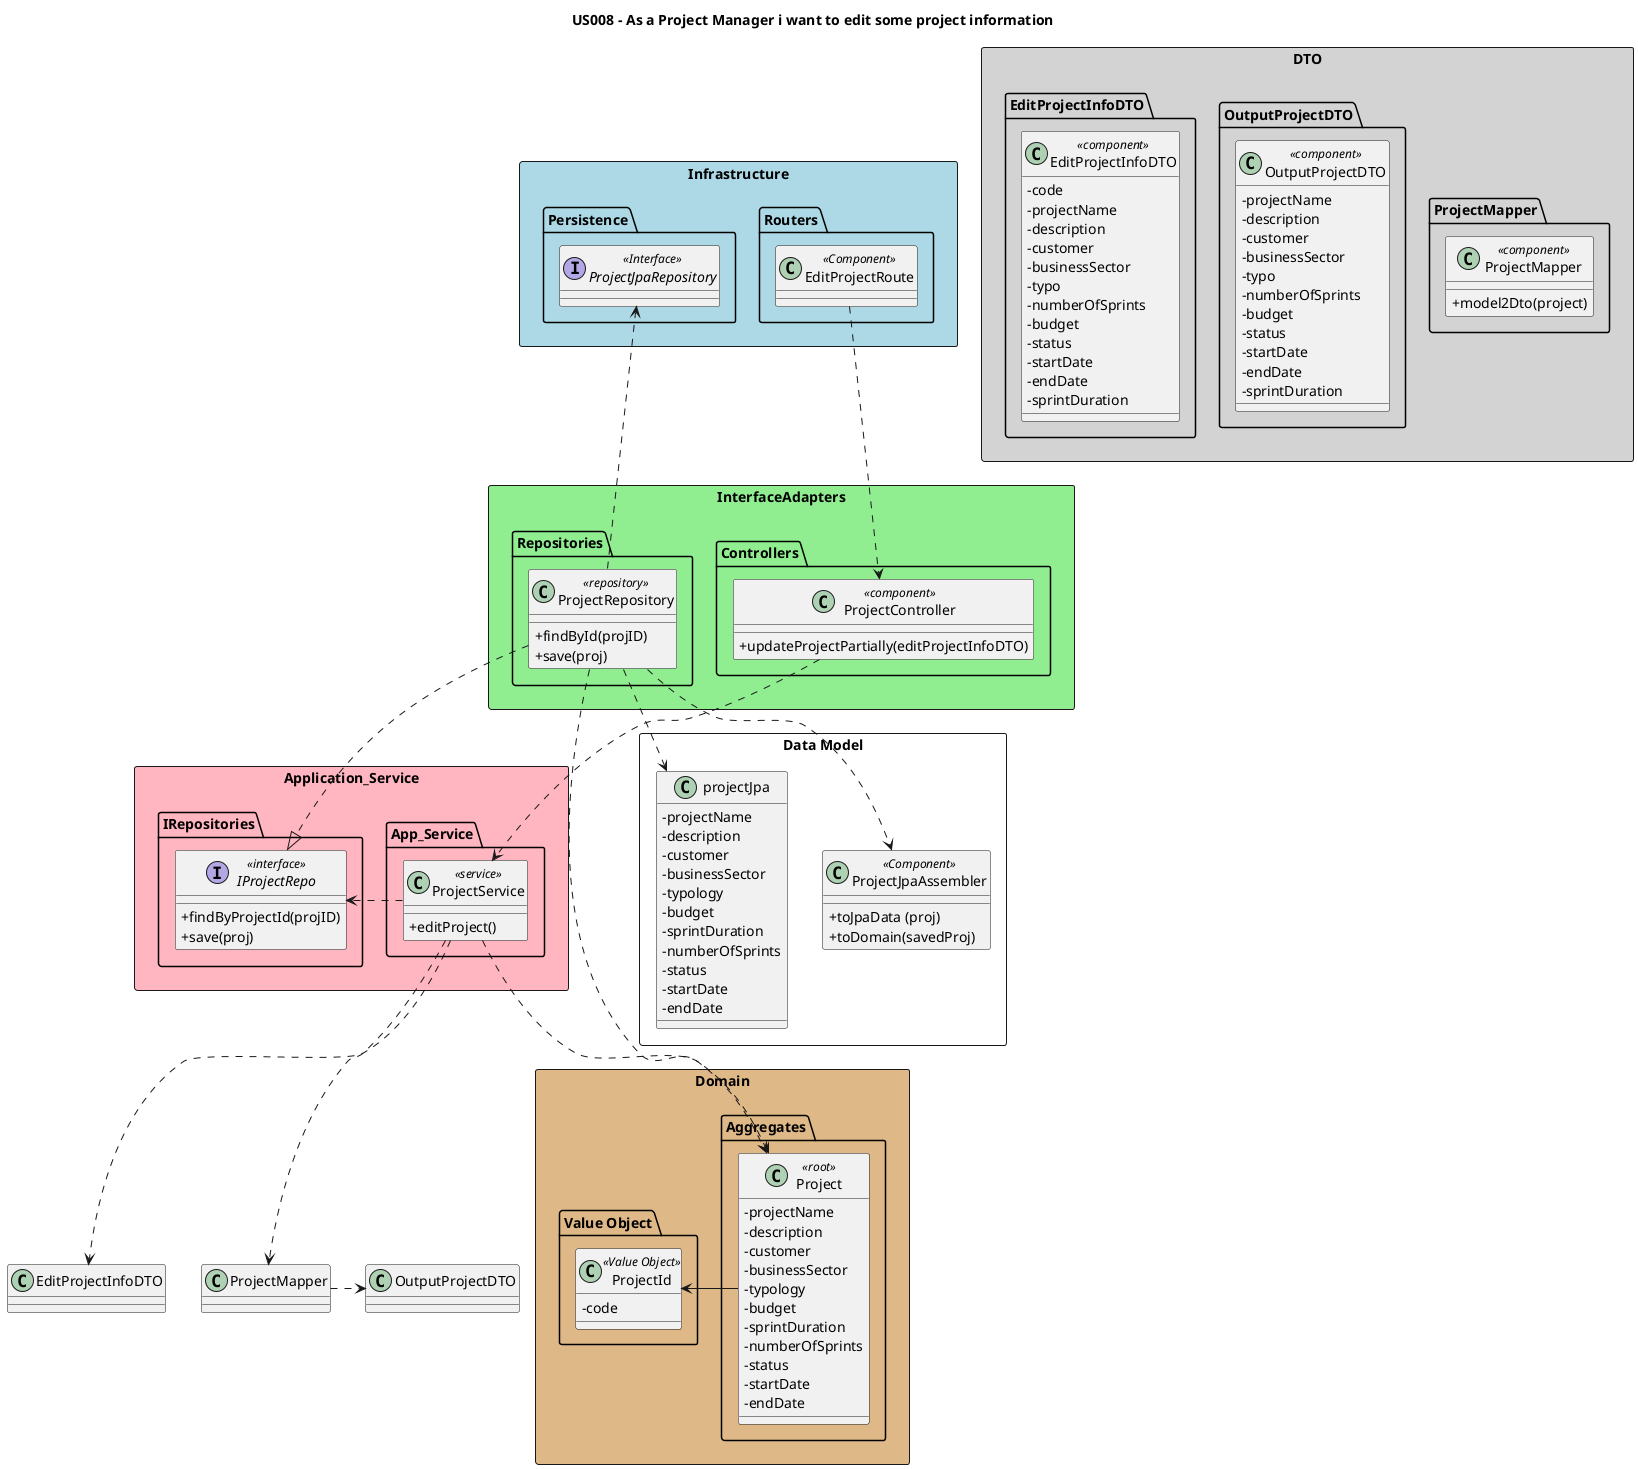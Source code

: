 @startuml
'https://plantuml.com/class-diagram

skinparam classAttributeIconSize 0

title US008 - As a Project Manager i want to edit some project information



'-------------------INFRASTRUCTURE-----------------------'
package Infrastructure <<Rectangle>> #lightblue {

package Routers {
class "EditProjectRoute" as route <<Component>>
}

package "Persistence" {
    interface "ProjectJpaRepository" as jpa <<Interface>>
    }

}

'-------------------INTERFACE ADAPTERS-------------------'
package InterfaceAdapters <<Rectangle>> #lightgreen{

package Controllers {
class ProjectController <<component>> {
+updateProjectPartially(editProjectInfoDTO)
}
}

package Repositories {
class ProjectRepository <<repository>> {
+findById(projID)
+save(proj)
}
}

}

'-------------------APPLICATION SERVICE------------------'
package Application_Service <<Rectangle>> #lightpink {

package IRepositories  {
interface IProjectRepo <<interface>>{
+ findByProjectId(projID)
+ save(proj)
}
}

package App_Service {
class "ProjectService" as srv <<service>> {
+editProject()
}
}

}

'-------------------DOMAIN-------------------------------'
package Domain <<Rectangle>> #burlywood{

package Aggregates {
class Project <<root>> {
-projectName
-description
-customer
-businessSector
-typology
-budget
-sprintDuration
-numberOfSprints
-status
-startDate
-endDate
}
}

package "Value Object" {
class "ProjectId" as projId << Value Object >>{
-code
}
}

}

'-------------------DTO----------------------------------'
package DTO <<Rectangle>> #lightgrey{

package "ProjectMapper" {
class ProjectMapper <<component>> {
+model2Dto(project)
}
}
package "OutputProjectDTO" {
class OutputProjectDTO <<component>>{
-projectName
-description
-customer
-businessSector
-typo
-numberOfSprints
-budget
-status
-startDate
-endDate
-sprintDuration
}
}
package "EditProjectInfoDTO" {
class EditProjectInfoDTO <<component>>{
-code
- projectName
-description
-customer
-businessSector
-typo
-numberOfSprints
-budget
-status
-startDate
-endDate
-sprintDuration
}
}
}

package "Data Model" <<Rectangle>>{
        class "ProjectJpaAssembler" as assemblerjpa <<Component>> {
        +toJpaData (proj)
        +toDomain(savedProj)
        }

        class "projectJpa" as ProjJpa {
        -projectName
        -description
        -customer
        -businessSector
        -typology
        -budget
        -sprintDuration
        -numberOfSprints
        -status
        -startDate
        -endDate
        }
}


'-------------------RELATIONSHIPS------------------------'

route ..> ProjectController
ProjectController ..> srv
srv .> IProjectRepo
srv ..down> ProjectMapper
srv ..> Project
srv..down>EditProjectInfoDTO
ProjectMapper .> OutputProjectDTO
ProjectRepository ..> Project
IProjectRepo <|.u. ProjectRepository
Project -> projId
ProjectRepository ..> jpa
ProjectRepository ..> assemblerjpa
ProjectRepository ..> ProjJpa
'ProjectController..>OutputProjectDTO

@enduml